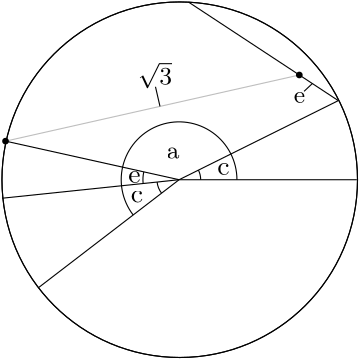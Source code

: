 <?xml version="1.0"?>
<!DOCTYPE ipe SYSTEM "ipe.dtd">
<ipe version="70206" creator="Ipe 7.2.7">
<info created="D:20190716114900" modified="D:20190717125535"/>
<ipestyle name="basic">
<symbol name="arrow/arc(spx)">
<path stroke="sym-stroke" fill="sym-stroke" pen="sym-pen">
0 0 m
-1 0.333 l
-1 -0.333 l
h
</path>
</symbol>
<symbol name="arrow/farc(spx)">
<path stroke="sym-stroke" fill="white" pen="sym-pen">
0 0 m
-1 0.333 l
-1 -0.333 l
h
</path>
</symbol>
<symbol name="arrow/ptarc(spx)">
<path stroke="sym-stroke" fill="sym-stroke" pen="sym-pen">
0 0 m
-1 0.333 l
-0.8 0 l
-1 -0.333 l
h
</path>
</symbol>
<symbol name="arrow/fptarc(spx)">
<path stroke="sym-stroke" fill="white" pen="sym-pen">
0 0 m
-1 0.333 l
-0.8 0 l
-1 -0.333 l
h
</path>
</symbol>
<symbol name="mark/circle(sx)" transformations="translations">
<path fill="sym-stroke">
0.6 0 0 0.6 0 0 e
0.4 0 0 0.4 0 0 e
</path>
</symbol>
<symbol name="mark/disk(sx)" transformations="translations">
<path fill="sym-stroke">
0.6 0 0 0.6 0 0 e
</path>
</symbol>
<symbol name="mark/fdisk(sfx)" transformations="translations">
<group>
<path fill="sym-fill">
0.5 0 0 0.5 0 0 e
</path>
<path fill="sym-stroke" fillrule="eofill">
0.6 0 0 0.6 0 0 e
0.4 0 0 0.4 0 0 e
</path>
</group>
</symbol>
<symbol name="mark/box(sx)" transformations="translations">
<path fill="sym-stroke" fillrule="eofill">
-0.6 -0.6 m
0.6 -0.6 l
0.6 0.6 l
-0.6 0.6 l
h
-0.4 -0.4 m
0.4 -0.4 l
0.4 0.4 l
-0.4 0.4 l
h
</path>
</symbol>
<symbol name="mark/square(sx)" transformations="translations">
<path fill="sym-stroke">
-0.6 -0.6 m
0.6 -0.6 l
0.6 0.6 l
-0.6 0.6 l
h
</path>
</symbol>
<symbol name="mark/fsquare(sfx)" transformations="translations">
<group>
<path fill="sym-fill">
-0.5 -0.5 m
0.5 -0.5 l
0.5 0.5 l
-0.5 0.5 l
h
</path>
<path fill="sym-stroke" fillrule="eofill">
-0.6 -0.6 m
0.6 -0.6 l
0.6 0.6 l
-0.6 0.6 l
h
-0.4 -0.4 m
0.4 -0.4 l
0.4 0.4 l
-0.4 0.4 l
h
</path>
</group>
</symbol>
<symbol name="mark/cross(sx)" transformations="translations">
<group>
<path fill="sym-stroke">
-0.43 -0.57 m
0.57 0.43 l
0.43 0.57 l
-0.57 -0.43 l
h
</path>
<path fill="sym-stroke">
-0.43 0.57 m
0.57 -0.43 l
0.43 -0.57 l
-0.57 0.43 l
h
</path>
</group>
</symbol>
<symbol name="arrow/fnormal(spx)">
<path stroke="sym-stroke" fill="white" pen="sym-pen">
0 0 m
-1 0.333 l
-1 -0.333 l
h
</path>
</symbol>
<symbol name="arrow/pointed(spx)">
<path stroke="sym-stroke" fill="sym-stroke" pen="sym-pen">
0 0 m
-1 0.333 l
-0.8 0 l
-1 -0.333 l
h
</path>
</symbol>
<symbol name="arrow/fpointed(spx)">
<path stroke="sym-stroke" fill="white" pen="sym-pen">
0 0 m
-1 0.333 l
-0.8 0 l
-1 -0.333 l
h
</path>
</symbol>
<symbol name="arrow/linear(spx)">
<path stroke="sym-stroke" pen="sym-pen">
-1 0.333 m
0 0 l
-1 -0.333 l
</path>
</symbol>
<symbol name="arrow/fdouble(spx)">
<path stroke="sym-stroke" fill="white" pen="sym-pen">
0 0 m
-1 0.333 l
-1 -0.333 l
h
-1 0 m
-2 0.333 l
-2 -0.333 l
h
</path>
</symbol>
<symbol name="arrow/double(spx)">
<path stroke="sym-stroke" fill="sym-stroke" pen="sym-pen">
0 0 m
-1 0.333 l
-1 -0.333 l
h
-1 0 m
-2 0.333 l
-2 -0.333 l
h
</path>
</symbol>
<pen name="heavier" value="0.8"/>
<pen name="fat" value="1.2"/>
<pen name="ultrafat" value="2"/>
<symbolsize name="large" value="5"/>
<symbolsize name="small" value="2"/>
<symbolsize name="tiny" value="1.1"/>
<arrowsize name="large" value="10"/>
<arrowsize name="small" value="5"/>
<arrowsize name="tiny" value="3"/>
<color name="red" value="1 0 0"/>
<color name="green" value="0 1 0"/>
<color name="blue" value="0 0 1"/>
<color name="yellow" value="1 1 0"/>
<color name="orange" value="1 0.647 0"/>
<color name="gold" value="1 0.843 0"/>
<color name="purple" value="0.627 0.125 0.941"/>
<color name="gray" value="0.745"/>
<color name="brown" value="0.647 0.165 0.165"/>
<color name="navy" value="0 0 0.502"/>
<color name="pink" value="1 0.753 0.796"/>
<color name="seagreen" value="0.18 0.545 0.341"/>
<color name="turquoise" value="0.251 0.878 0.816"/>
<color name="violet" value="0.933 0.51 0.933"/>
<color name="darkblue" value="0 0 0.545"/>
<color name="darkcyan" value="0 0.545 0.545"/>
<color name="darkgray" value="0.663"/>
<color name="darkgreen" value="0 0.392 0"/>
<color name="darkmagenta" value="0.545 0 0.545"/>
<color name="darkorange" value="1 0.549 0"/>
<color name="darkred" value="0.545 0 0"/>
<color name="lightblue" value="0.678 0.847 0.902"/>
<color name="lightcyan" value="0.878 1 1"/>
<color name="lightgray" value="0.827"/>
<color name="lightgreen" value="0.565 0.933 0.565"/>
<color name="lightyellow" value="1 1 0.878"/>
<dashstyle name="dashed" value="[4] 0"/>
<dashstyle name="dotted" value="[1 3] 0"/>
<dashstyle name="dash dotted" value="[4 2 1 2] 0"/>
<dashstyle name="dash dot dotted" value="[4 2 1 2 1 2] 0"/>
<textsize name="large" value="\large"/>
<textsize name="small" value="\small"/>
<textsize name="tiny" value="\tiny"/>
<textsize name="Large" value="\Large"/>
<textsize name="LARGE" value="\LARGE"/>
<textsize name="huge" value="\huge"/>
<textsize name="Huge" value="\Huge"/>
<textsize name="footnote" value="\footnotesize"/>
<textstyle name="center" begin="\begin{center}" end="\end{center}"/>
<textstyle name="itemize" begin="\begin{itemize}" end="\end{itemize}"/>
<textstyle name="item" begin="\begin{itemize}\item{}" end="\end{itemize}"/>
<gridsize name="4 pts" value="4"/>
<gridsize name="8 pts (~3 mm)" value="8"/>
<gridsize name="16 pts (~6 mm)" value="16"/>
<gridsize name="32 pts (~12 mm)" value="32"/>
<gridsize name="10 pts (~3.5 mm)" value="10"/>
<gridsize name="20 pts (~7 mm)" value="20"/>
<gridsize name="14 pts (~5 mm)" value="14"/>
<gridsize name="28 pts (~10 mm)" value="28"/>
<gridsize name="56 pts (~20 mm)" value="56"/>
<anglesize name="90 deg" value="90"/>
<anglesize name="60 deg" value="60"/>
<anglesize name="45 deg" value="45"/>
<anglesize name="30 deg" value="30"/>
<anglesize name="22.5 deg" value="22.5"/>
<opacity name="10%" value="0.1"/>
<opacity name="30%" value="0.3"/>
<opacity name="50%" value="0.5"/>
<opacity name="75%" value="0.75"/>
<tiling name="falling" angle="-60" step="4" width="1"/>
<tiling name="rising" angle="30" step="4" width="1"/>
</ipestyle>
<page>
<layer name="alpha"/>
<view layers="alpha" active="alpha"/>
<path layer="alpha" matrix="1 0 0 1 64.6128 -64.1908" stroke="black">
64 0 0 64 256 704 e
</path>
<path matrix="1 0 0 1 64.3782 -64.1908" stroke="black">
256 704 m
320 704 l
320 704 l
</path>
<path matrix="1 0 0 1 64.3782 -64.1908" stroke="black">
256 704 m
205.233 665.03 l
</path>
<path matrix="1 0 0 1 64.3782 -64.1908" stroke="black">
256 704 m
192.347 697.346 l
</path>
<path matrix="1 0 0 1 64.3782 -64.1908" stroke="black">
256 704 m
313.316 732.475 l
</path>
<path matrix="1 0 0 1 64.3782 -64.1908" stroke="black">
263.781 704 m
7.7808 0 0 7.7808 256 704 262.968 707.462 a
</path>
<path matrix="1 0 0 1 64.3782 -64.1908" stroke="black">
248.092 703.173 m
7.95144 0 0 7.95144 256 704 249.693 699.158 a
</path>
<text matrix="1 0 0 1 68.278 -65.1657" transformations="translations" pos="234.671 696.743" stroke="black" type="label" width="4.428" height="4.289" depth="0" valign="baseline" style="math">$c$</text>
<text matrix="1 0 0 1 55.8821 -67.9513" transformations="translations" pos="278.266 709.418" stroke="black" type="label" width="4.428" height="4.289" depth="0" valign="baseline" style="math">$c$</text>
<path stroke="black">
377.694 668.284 m
323.834 703.716 l
</path>
<path stroke="black">
320.378 639.809 m
257.903 653.698 l
</path>
<text matrix="1 0 0 1 22.1031 -5.0502" transformations="translations" pos="279.98 643.709" stroke="black" type="label" width="4.428" height="4.289" depth="0" valign="baseline" style="math">$e$</text>
<path stroke="black">
307.437 638.456 m
13.0114 0 0 -13.0114 320.378 639.809 307.677 642.633 a
</path>
<path stroke="gray">
363.665 677.513 m
257.903 653.698 l
</path>
<path stroke="black">
368.344 674.435 m
365.372 671.626 l
365.372 671.626 l
</path>
<text matrix="1 0 0 1 0.70378 -1.17297" transformations="translations" pos="360.915 668.576" stroke="black" type="label" width="4.099" height="3.861" depth="0" valign="baseline" size="small" style="math">$e$</text>
<use name="mark/disk(sx)" pos="363.665 677.513" size="small" stroke="black"/>
<path stroke="black">
313.506 666.219 m
311.885 673.268 l
</path>
<text matrix="1 0 0 1 -9.38374 -7.74158" transformations="translations" pos="314.935 681.713" stroke="black" type="label" width="12.287" height="8.195" depth="1.15" valign="baseline" size="small" style="math">\sqrt{3}</text>
<path matrix="1 0 0 1 64.6128 -64.1908" stroke="black">
64 0 0 64 256 704 e
</path>
<use name="mark/disk(sx)" pos="257.903 653.698" size="small" stroke="black"/>
<path stroke="black">
341.209 639.809 m
20.831 0 0 20.831 320.378 639.809 303.854 627.125 a
</path>
<text matrix="1 0 0 1 -21.8172 -17.1253" transformations="translations" pos="337.69 664.588" stroke="black" type="label" width="4.608" height="3.861" depth="0" valign="baseline" size="small" style="math">$a$</text>
</page>
</ipe>
